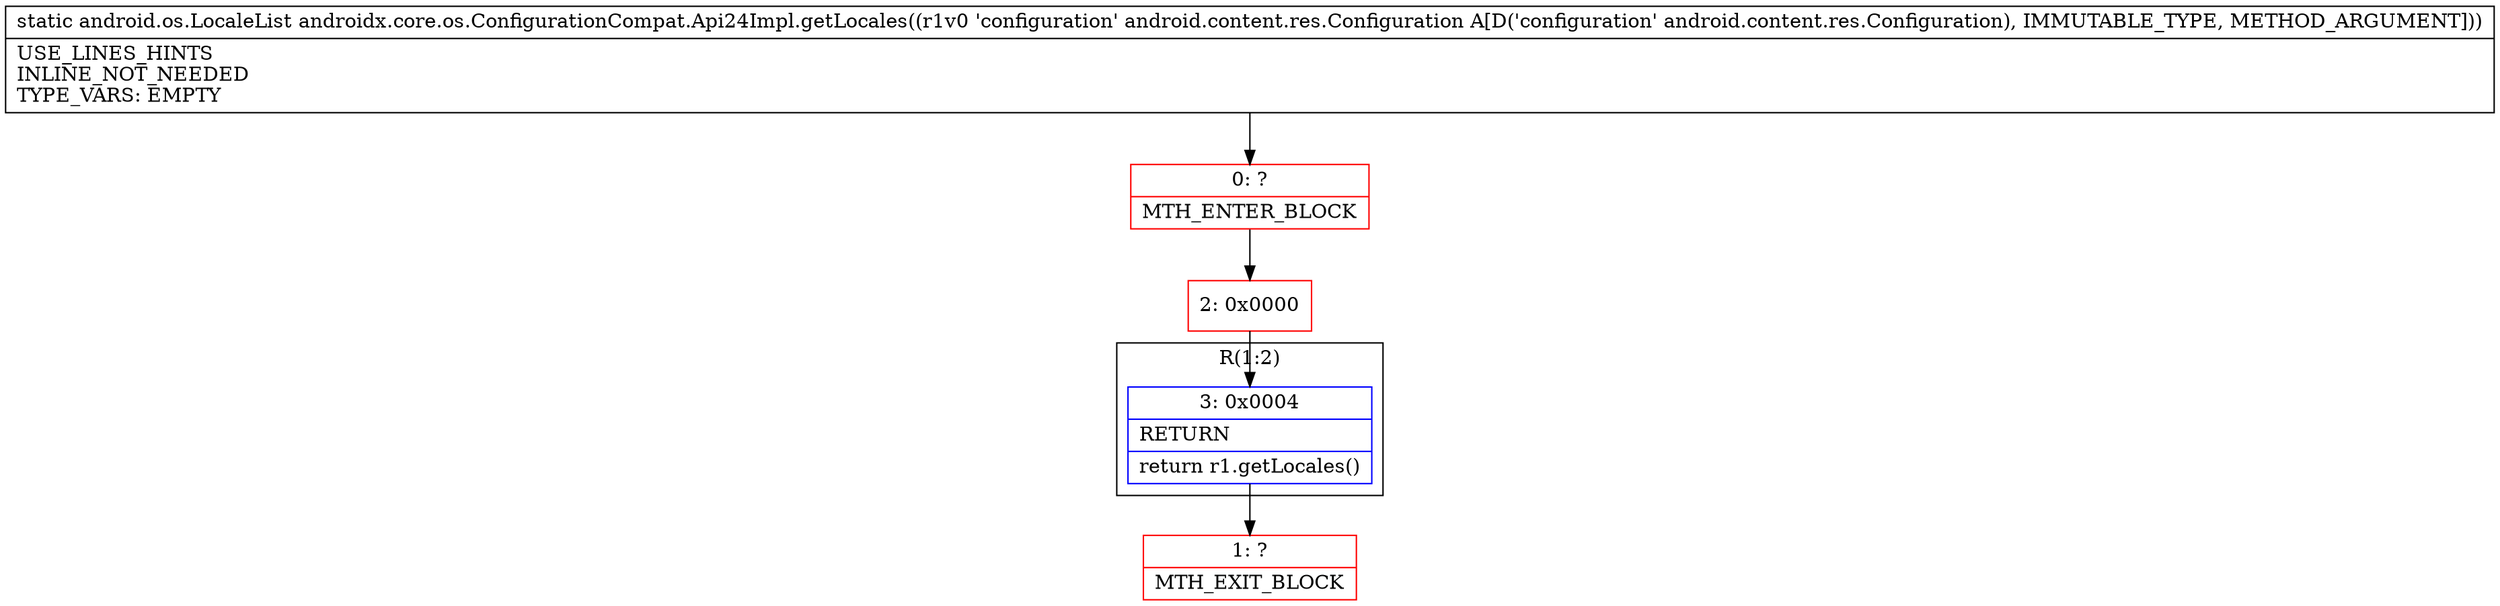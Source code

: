digraph "CFG forandroidx.core.os.ConfigurationCompat.Api24Impl.getLocales(Landroid\/content\/res\/Configuration;)Landroid\/os\/LocaleList;" {
subgraph cluster_Region_2074393980 {
label = "R(1:2)";
node [shape=record,color=blue];
Node_3 [shape=record,label="{3\:\ 0x0004|RETURN\l|return r1.getLocales()\l}"];
}
Node_0 [shape=record,color=red,label="{0\:\ ?|MTH_ENTER_BLOCK\l}"];
Node_2 [shape=record,color=red,label="{2\:\ 0x0000}"];
Node_1 [shape=record,color=red,label="{1\:\ ?|MTH_EXIT_BLOCK\l}"];
MethodNode[shape=record,label="{static android.os.LocaleList androidx.core.os.ConfigurationCompat.Api24Impl.getLocales((r1v0 'configuration' android.content.res.Configuration A[D('configuration' android.content.res.Configuration), IMMUTABLE_TYPE, METHOD_ARGUMENT]))  | USE_LINES_HINTS\lINLINE_NOT_NEEDED\lTYPE_VARS: EMPTY\l}"];
MethodNode -> Node_0;Node_3 -> Node_1;
Node_0 -> Node_2;
Node_2 -> Node_3;
}

